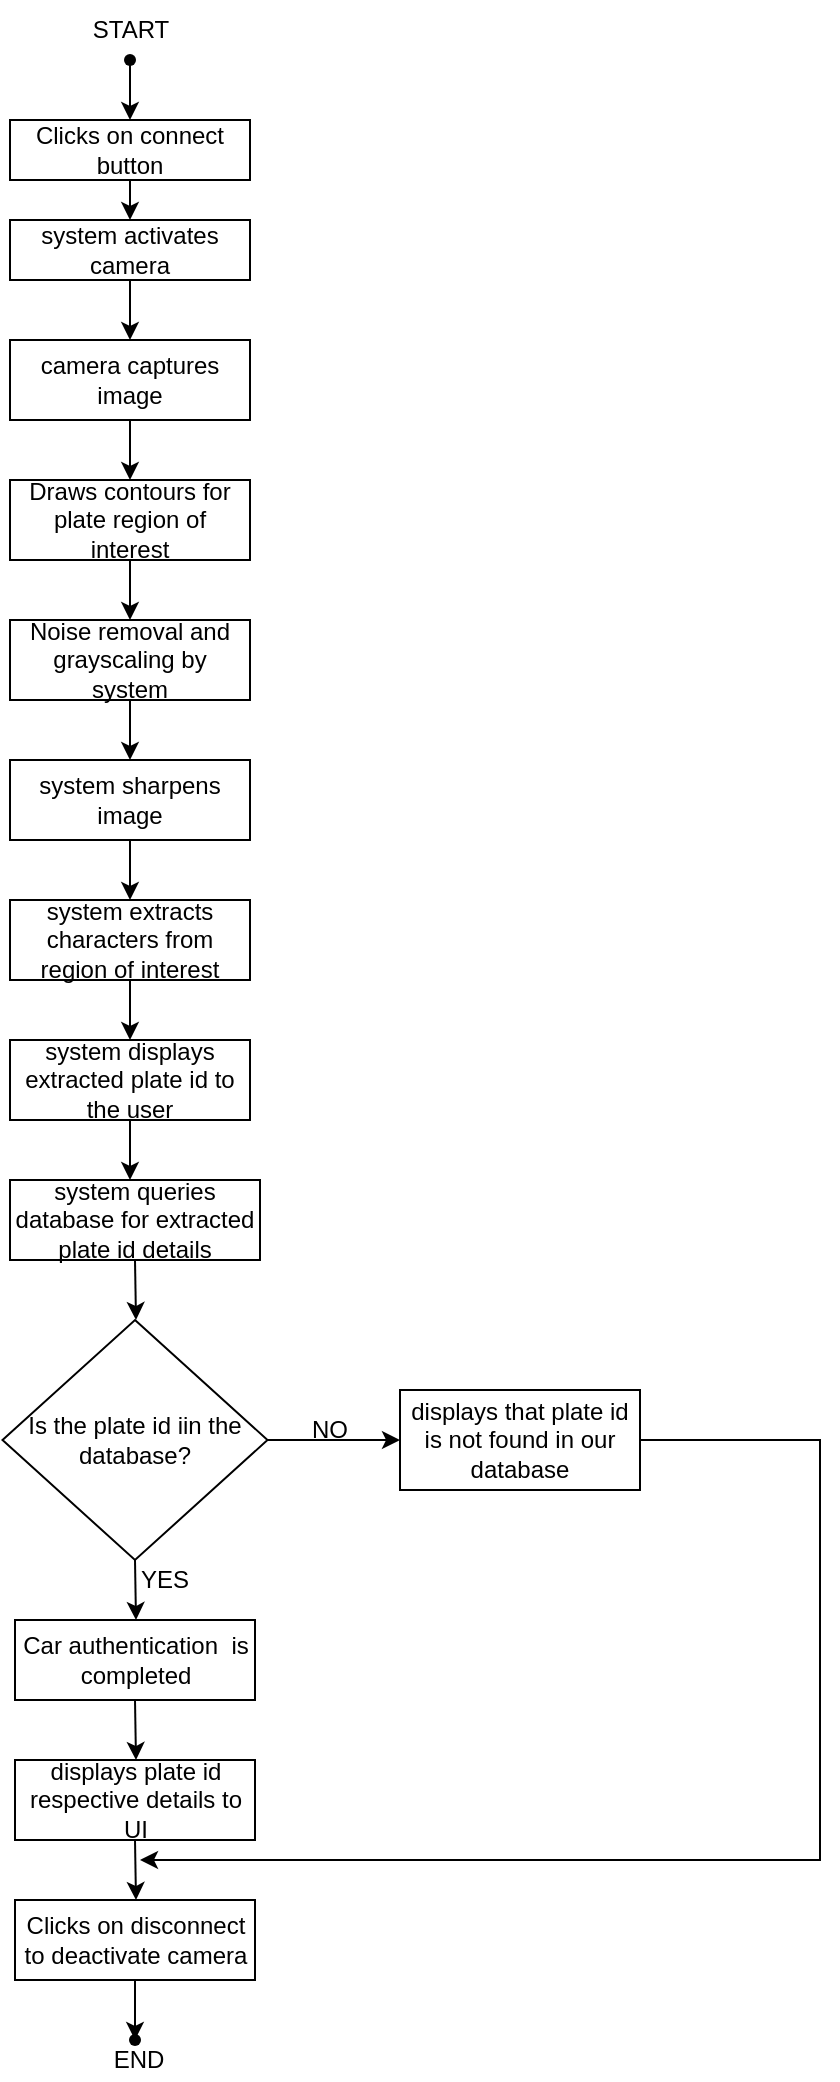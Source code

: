 <mxfile version="21.6.5" type="device">
  <diagram name="Page-1" id="JKUTOkVklc04cTQPo8GV">
    <mxGraphModel dx="864" dy="516" grid="1" gridSize="10" guides="1" tooltips="1" connect="1" arrows="1" fold="1" page="1" pageScale="1" pageWidth="850" pageHeight="1100" math="0" shadow="0">
      <root>
        <mxCell id="0" />
        <mxCell id="1" parent="0" />
        <mxCell id="306sbqvMItpu7LrVvKMa-3" value="" style="shape=waypoint;sketch=0;fillStyle=solid;size=6;pointerEvents=1;points=[];fillColor=none;resizable=0;rotatable=0;perimeter=centerPerimeter;snapToPoint=1;" vertex="1" parent="1">
          <mxGeometry x="385" y="20" width="20" height="20" as="geometry" />
        </mxCell>
        <mxCell id="306sbqvMItpu7LrVvKMa-5" value="Clicks on connect button" style="rounded=0;whiteSpace=wrap;html=1;" vertex="1" parent="1">
          <mxGeometry x="335" y="60" width="120" height="30" as="geometry" />
        </mxCell>
        <mxCell id="306sbqvMItpu7LrVvKMa-6" value="START" style="text;html=1;align=center;verticalAlign=middle;resizable=0;points=[];autosize=1;strokeColor=none;fillColor=none;" vertex="1" parent="1">
          <mxGeometry x="365" width="60" height="30" as="geometry" />
        </mxCell>
        <mxCell id="306sbqvMItpu7LrVvKMa-8" value="" style="endArrow=classic;html=1;rounded=0;exitX=0.5;exitY=0.9;exitDx=0;exitDy=0;exitPerimeter=0;entryX=0.5;entryY=0;entryDx=0;entryDy=0;" edge="1" parent="1" source="306sbqvMItpu7LrVvKMa-3" target="306sbqvMItpu7LrVvKMa-5">
          <mxGeometry width="50" height="50" relative="1" as="geometry">
            <mxPoint x="400" y="170" as="sourcePoint" />
            <mxPoint x="450" y="120" as="targetPoint" />
          </mxGeometry>
        </mxCell>
        <mxCell id="306sbqvMItpu7LrVvKMa-12" value="" style="endArrow=classic;html=1;rounded=0;exitX=0.5;exitY=1;exitDx=0;exitDy=0;" edge="1" parent="1" source="306sbqvMItpu7LrVvKMa-5" target="306sbqvMItpu7LrVvKMa-13">
          <mxGeometry width="50" height="50" relative="1" as="geometry">
            <mxPoint x="400" y="170" as="sourcePoint" />
            <mxPoint x="395" y="140" as="targetPoint" />
          </mxGeometry>
        </mxCell>
        <mxCell id="306sbqvMItpu7LrVvKMa-13" value="system activates camera" style="rounded=0;whiteSpace=wrap;html=1;" vertex="1" parent="1">
          <mxGeometry x="335" y="110" width="120" height="30" as="geometry" />
        </mxCell>
        <mxCell id="306sbqvMItpu7LrVvKMa-14" value="" style="endArrow=classic;html=1;rounded=0;exitX=0.5;exitY=1;exitDx=0;exitDy=0;" edge="1" parent="1" source="306sbqvMItpu7LrVvKMa-13">
          <mxGeometry width="50" height="50" relative="1" as="geometry">
            <mxPoint x="400" y="170" as="sourcePoint" />
            <mxPoint x="395" y="170" as="targetPoint" />
          </mxGeometry>
        </mxCell>
        <mxCell id="306sbqvMItpu7LrVvKMa-15" value="camera captures image" style="rounded=0;whiteSpace=wrap;html=1;" vertex="1" parent="1">
          <mxGeometry x="335" y="170" width="120" height="40" as="geometry" />
        </mxCell>
        <mxCell id="306sbqvMItpu7LrVvKMa-18" value="" style="endArrow=classic;html=1;rounded=0;exitX=0.5;exitY=1;exitDx=0;exitDy=0;" edge="1" parent="1" source="306sbqvMItpu7LrVvKMa-15">
          <mxGeometry width="50" height="50" relative="1" as="geometry">
            <mxPoint x="420" y="260" as="sourcePoint" />
            <mxPoint x="395" y="240" as="targetPoint" />
          </mxGeometry>
        </mxCell>
        <mxCell id="306sbqvMItpu7LrVvKMa-19" value="Draws contours for plate region of interest" style="rounded=0;whiteSpace=wrap;html=1;" vertex="1" parent="1">
          <mxGeometry x="335" y="240" width="120" height="40" as="geometry" />
        </mxCell>
        <mxCell id="306sbqvMItpu7LrVvKMa-20" value="" style="endArrow=classic;html=1;rounded=0;exitX=0.5;exitY=1;exitDx=0;exitDy=0;" edge="1" parent="1" source="306sbqvMItpu7LrVvKMa-19">
          <mxGeometry width="50" height="50" relative="1" as="geometry">
            <mxPoint x="400" y="340" as="sourcePoint" />
            <mxPoint x="395" y="310" as="targetPoint" />
          </mxGeometry>
        </mxCell>
        <mxCell id="306sbqvMItpu7LrVvKMa-21" value="Noise removal and grayscaling by system" style="rounded=0;whiteSpace=wrap;html=1;" vertex="1" parent="1">
          <mxGeometry x="335" y="310" width="120" height="40" as="geometry" />
        </mxCell>
        <mxCell id="306sbqvMItpu7LrVvKMa-22" value="" style="endArrow=classic;html=1;rounded=0;exitX=0.5;exitY=1;exitDx=0;exitDy=0;" edge="1" parent="1" source="306sbqvMItpu7LrVvKMa-21">
          <mxGeometry width="50" height="50" relative="1" as="geometry">
            <mxPoint x="410" y="420" as="sourcePoint" />
            <mxPoint x="395" y="380" as="targetPoint" />
          </mxGeometry>
        </mxCell>
        <mxCell id="306sbqvMItpu7LrVvKMa-23" value="system sharpens image" style="rounded=0;whiteSpace=wrap;html=1;" vertex="1" parent="1">
          <mxGeometry x="335" y="380" width="120" height="40" as="geometry" />
        </mxCell>
        <mxCell id="306sbqvMItpu7LrVvKMa-24" value="" style="endArrow=classic;html=1;rounded=0;exitX=0.5;exitY=1;exitDx=0;exitDy=0;" edge="1" parent="1" source="306sbqvMItpu7LrVvKMa-23">
          <mxGeometry width="50" height="50" relative="1" as="geometry">
            <mxPoint x="440" y="470" as="sourcePoint" />
            <mxPoint x="395" y="450" as="targetPoint" />
          </mxGeometry>
        </mxCell>
        <mxCell id="306sbqvMItpu7LrVvKMa-25" value="system extracts characters from region of interest" style="rounded=0;whiteSpace=wrap;html=1;" vertex="1" parent="1">
          <mxGeometry x="335" y="450" width="120" height="40" as="geometry" />
        </mxCell>
        <mxCell id="306sbqvMItpu7LrVvKMa-26" value="" style="endArrow=classic;html=1;rounded=0;exitX=0.5;exitY=1;exitDx=0;exitDy=0;" edge="1" parent="1" source="306sbqvMItpu7LrVvKMa-25">
          <mxGeometry width="50" height="50" relative="1" as="geometry">
            <mxPoint x="400" y="730" as="sourcePoint" />
            <mxPoint x="395" y="520" as="targetPoint" />
          </mxGeometry>
        </mxCell>
        <mxCell id="306sbqvMItpu7LrVvKMa-27" value="system displays extracted plate id to the user" style="rounded=0;whiteSpace=wrap;html=1;" vertex="1" parent="1">
          <mxGeometry x="335" y="520" width="120" height="40" as="geometry" />
        </mxCell>
        <mxCell id="306sbqvMItpu7LrVvKMa-28" value="" style="endArrow=classic;html=1;rounded=0;exitX=0.5;exitY=1;exitDx=0;exitDy=0;" edge="1" parent="1" source="306sbqvMItpu7LrVvKMa-27">
          <mxGeometry width="50" height="50" relative="1" as="geometry">
            <mxPoint x="400" y="730" as="sourcePoint" />
            <mxPoint x="395" y="590" as="targetPoint" />
          </mxGeometry>
        </mxCell>
        <mxCell id="306sbqvMItpu7LrVvKMa-29" value="system queries database for extracted plate id details" style="rounded=0;whiteSpace=wrap;html=1;" vertex="1" parent="1">
          <mxGeometry x="335" y="590" width="125" height="40" as="geometry" />
        </mxCell>
        <mxCell id="306sbqvMItpu7LrVvKMa-30" value="" style="endArrow=classic;html=1;rounded=0;exitX=0.5;exitY=1;exitDx=0;exitDy=0;" edge="1" parent="1" source="306sbqvMItpu7LrVvKMa-29">
          <mxGeometry width="50" height="50" relative="1" as="geometry">
            <mxPoint x="400" y="730" as="sourcePoint" />
            <mxPoint x="398" y="660" as="targetPoint" />
          </mxGeometry>
        </mxCell>
        <mxCell id="306sbqvMItpu7LrVvKMa-32" value="Is the plate id iin the database?" style="rhombus;whiteSpace=wrap;html=1;" vertex="1" parent="1">
          <mxGeometry x="331.25" y="660" width="132.5" height="120" as="geometry" />
        </mxCell>
        <mxCell id="306sbqvMItpu7LrVvKMa-34" value="" style="endArrow=classic;html=1;rounded=0;exitX=0.5;exitY=1;exitDx=0;exitDy=0;" edge="1" parent="1" source="306sbqvMItpu7LrVvKMa-32">
          <mxGeometry width="50" height="50" relative="1" as="geometry">
            <mxPoint x="420" y="820" as="sourcePoint" />
            <mxPoint x="398" y="810" as="targetPoint" />
          </mxGeometry>
        </mxCell>
        <mxCell id="306sbqvMItpu7LrVvKMa-35" value="Car authentication&amp;nbsp; is completed" style="rounded=0;whiteSpace=wrap;html=1;" vertex="1" parent="1">
          <mxGeometry x="337.5" y="810" width="120" height="40" as="geometry" />
        </mxCell>
        <mxCell id="306sbqvMItpu7LrVvKMa-36" value="" style="endArrow=classic;html=1;rounded=0;exitX=1;exitY=0.5;exitDx=0;exitDy=0;" edge="1" parent="1" source="306sbqvMItpu7LrVvKMa-32">
          <mxGeometry width="50" height="50" relative="1" as="geometry">
            <mxPoint x="480" y="745" as="sourcePoint" />
            <mxPoint x="530" y="720" as="targetPoint" />
          </mxGeometry>
        </mxCell>
        <mxCell id="306sbqvMItpu7LrVvKMa-37" value="displays that plate id is not found in our database" style="rounded=0;whiteSpace=wrap;html=1;" vertex="1" parent="1">
          <mxGeometry x="530" y="695" width="120" height="50" as="geometry" />
        </mxCell>
        <mxCell id="306sbqvMItpu7LrVvKMa-38" value="" style="endArrow=classic;html=1;rounded=0;exitX=1;exitY=0.5;exitDx=0;exitDy=0;" edge="1" parent="1" source="306sbqvMItpu7LrVvKMa-37">
          <mxGeometry width="50" height="50" relative="1" as="geometry">
            <mxPoint x="660" y="730" as="sourcePoint" />
            <mxPoint x="400" y="930" as="targetPoint" />
            <Array as="points">
              <mxPoint x="740" y="720" />
              <mxPoint x="740" y="930" />
            </Array>
          </mxGeometry>
        </mxCell>
        <mxCell id="306sbqvMItpu7LrVvKMa-39" value="YES" style="text;html=1;strokeColor=none;fillColor=none;align=center;verticalAlign=middle;whiteSpace=wrap;rounded=0;" vertex="1" parent="1">
          <mxGeometry x="390" y="780" width="45" height="20" as="geometry" />
        </mxCell>
        <mxCell id="306sbqvMItpu7LrVvKMa-40" value="NO" style="text;html=1;strokeColor=none;fillColor=none;align=center;verticalAlign=middle;whiteSpace=wrap;rounded=0;" vertex="1" parent="1">
          <mxGeometry x="480" y="710" width="30" height="10" as="geometry" />
        </mxCell>
        <mxCell id="306sbqvMItpu7LrVvKMa-42" value="" style="endArrow=classic;html=1;rounded=0;exitX=0.5;exitY=1;exitDx=0;exitDy=0;" edge="1" parent="1" source="306sbqvMItpu7LrVvKMa-35">
          <mxGeometry width="50" height="50" relative="1" as="geometry">
            <mxPoint x="435" y="900" as="sourcePoint" />
            <mxPoint x="398" y="880" as="targetPoint" />
          </mxGeometry>
        </mxCell>
        <mxCell id="306sbqvMItpu7LrVvKMa-43" value="displays plate id respective details to UI" style="rounded=0;whiteSpace=wrap;html=1;" vertex="1" parent="1">
          <mxGeometry x="337.5" y="880" width="120" height="40" as="geometry" />
        </mxCell>
        <mxCell id="306sbqvMItpu7LrVvKMa-44" value="" style="endArrow=classic;html=1;rounded=0;exitX=0.5;exitY=1;exitDx=0;exitDy=0;" edge="1" parent="1" source="306sbqvMItpu7LrVvKMa-43">
          <mxGeometry width="50" height="50" relative="1" as="geometry">
            <mxPoint x="400" y="980" as="sourcePoint" />
            <mxPoint x="398" y="950" as="targetPoint" />
          </mxGeometry>
        </mxCell>
        <mxCell id="306sbqvMItpu7LrVvKMa-45" value="Clicks on disconnect to deactivate camera" style="rounded=0;whiteSpace=wrap;html=1;" vertex="1" parent="1">
          <mxGeometry x="337.5" y="950" width="120" height="40" as="geometry" />
        </mxCell>
        <mxCell id="306sbqvMItpu7LrVvKMa-46" value="" style="endArrow=classic;html=1;rounded=0;exitDx=0;exitDy=0;" edge="1" parent="1" source="306sbqvMItpu7LrVvKMa-47">
          <mxGeometry width="50" height="50" relative="1" as="geometry">
            <mxPoint x="425" y="1070" as="sourcePoint" />
            <mxPoint x="398" y="1020" as="targetPoint" />
          </mxGeometry>
        </mxCell>
        <mxCell id="306sbqvMItpu7LrVvKMa-53" value="" style="endArrow=classic;html=1;rounded=0;exitX=0.5;exitY=1;exitDx=0;exitDy=0;" edge="1" parent="1" source="306sbqvMItpu7LrVvKMa-45" target="306sbqvMItpu7LrVvKMa-47">
          <mxGeometry width="50" height="50" relative="1" as="geometry">
            <mxPoint x="398" y="990" as="sourcePoint" />
            <mxPoint x="398" y="1020" as="targetPoint" />
          </mxGeometry>
        </mxCell>
        <mxCell id="306sbqvMItpu7LrVvKMa-47" value="" style="shape=waypoint;sketch=0;fillStyle=solid;size=6;pointerEvents=1;points=[];fillColor=none;resizable=0;rotatable=0;perimeter=centerPerimeter;snapToPoint=1;" vertex="1" parent="1">
          <mxGeometry x="387.5" y="1010" width="20" height="20" as="geometry" />
        </mxCell>
        <mxCell id="306sbqvMItpu7LrVvKMa-54" value="END" style="text;html=1;strokeColor=none;fillColor=none;align=center;verticalAlign=middle;whiteSpace=wrap;rounded=0;" vertex="1" parent="1">
          <mxGeometry x="373" y="1020" width="52.5" height="20" as="geometry" />
        </mxCell>
      </root>
    </mxGraphModel>
  </diagram>
</mxfile>
